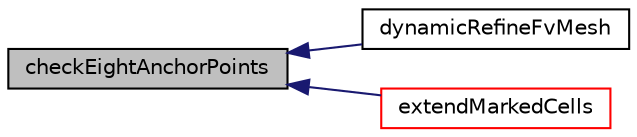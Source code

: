 digraph "checkEightAnchorPoints"
{
  bgcolor="transparent";
  edge [fontname="Helvetica",fontsize="10",labelfontname="Helvetica",labelfontsize="10"];
  node [fontname="Helvetica",fontsize="10",shape=record];
  rankdir="LR";
  Node4593 [label="checkEightAnchorPoints",height=0.2,width=0.4,color="black", fillcolor="grey75", style="filled", fontcolor="black"];
  Node4593 -> Node4594 [dir="back",color="midnightblue",fontsize="10",style="solid",fontname="Helvetica"];
  Node4594 [label="dynamicRefineFvMesh",height=0.2,width=0.4,color="black",URL="$a22109.html#adb7d4548e6fcf38f86bf13798cef53eb",tooltip="Construct from IOobject. "];
  Node4593 -> Node4595 [dir="back",color="midnightblue",fontsize="10",style="solid",fontname="Helvetica"];
  Node4595 [label="extendMarkedCells",height=0.2,width=0.4,color="red",URL="$a22109.html#a0fa8db52d776305520bffcf32aef39a3",tooltip="Extend markedCell with cell-face-cell. "];
}
